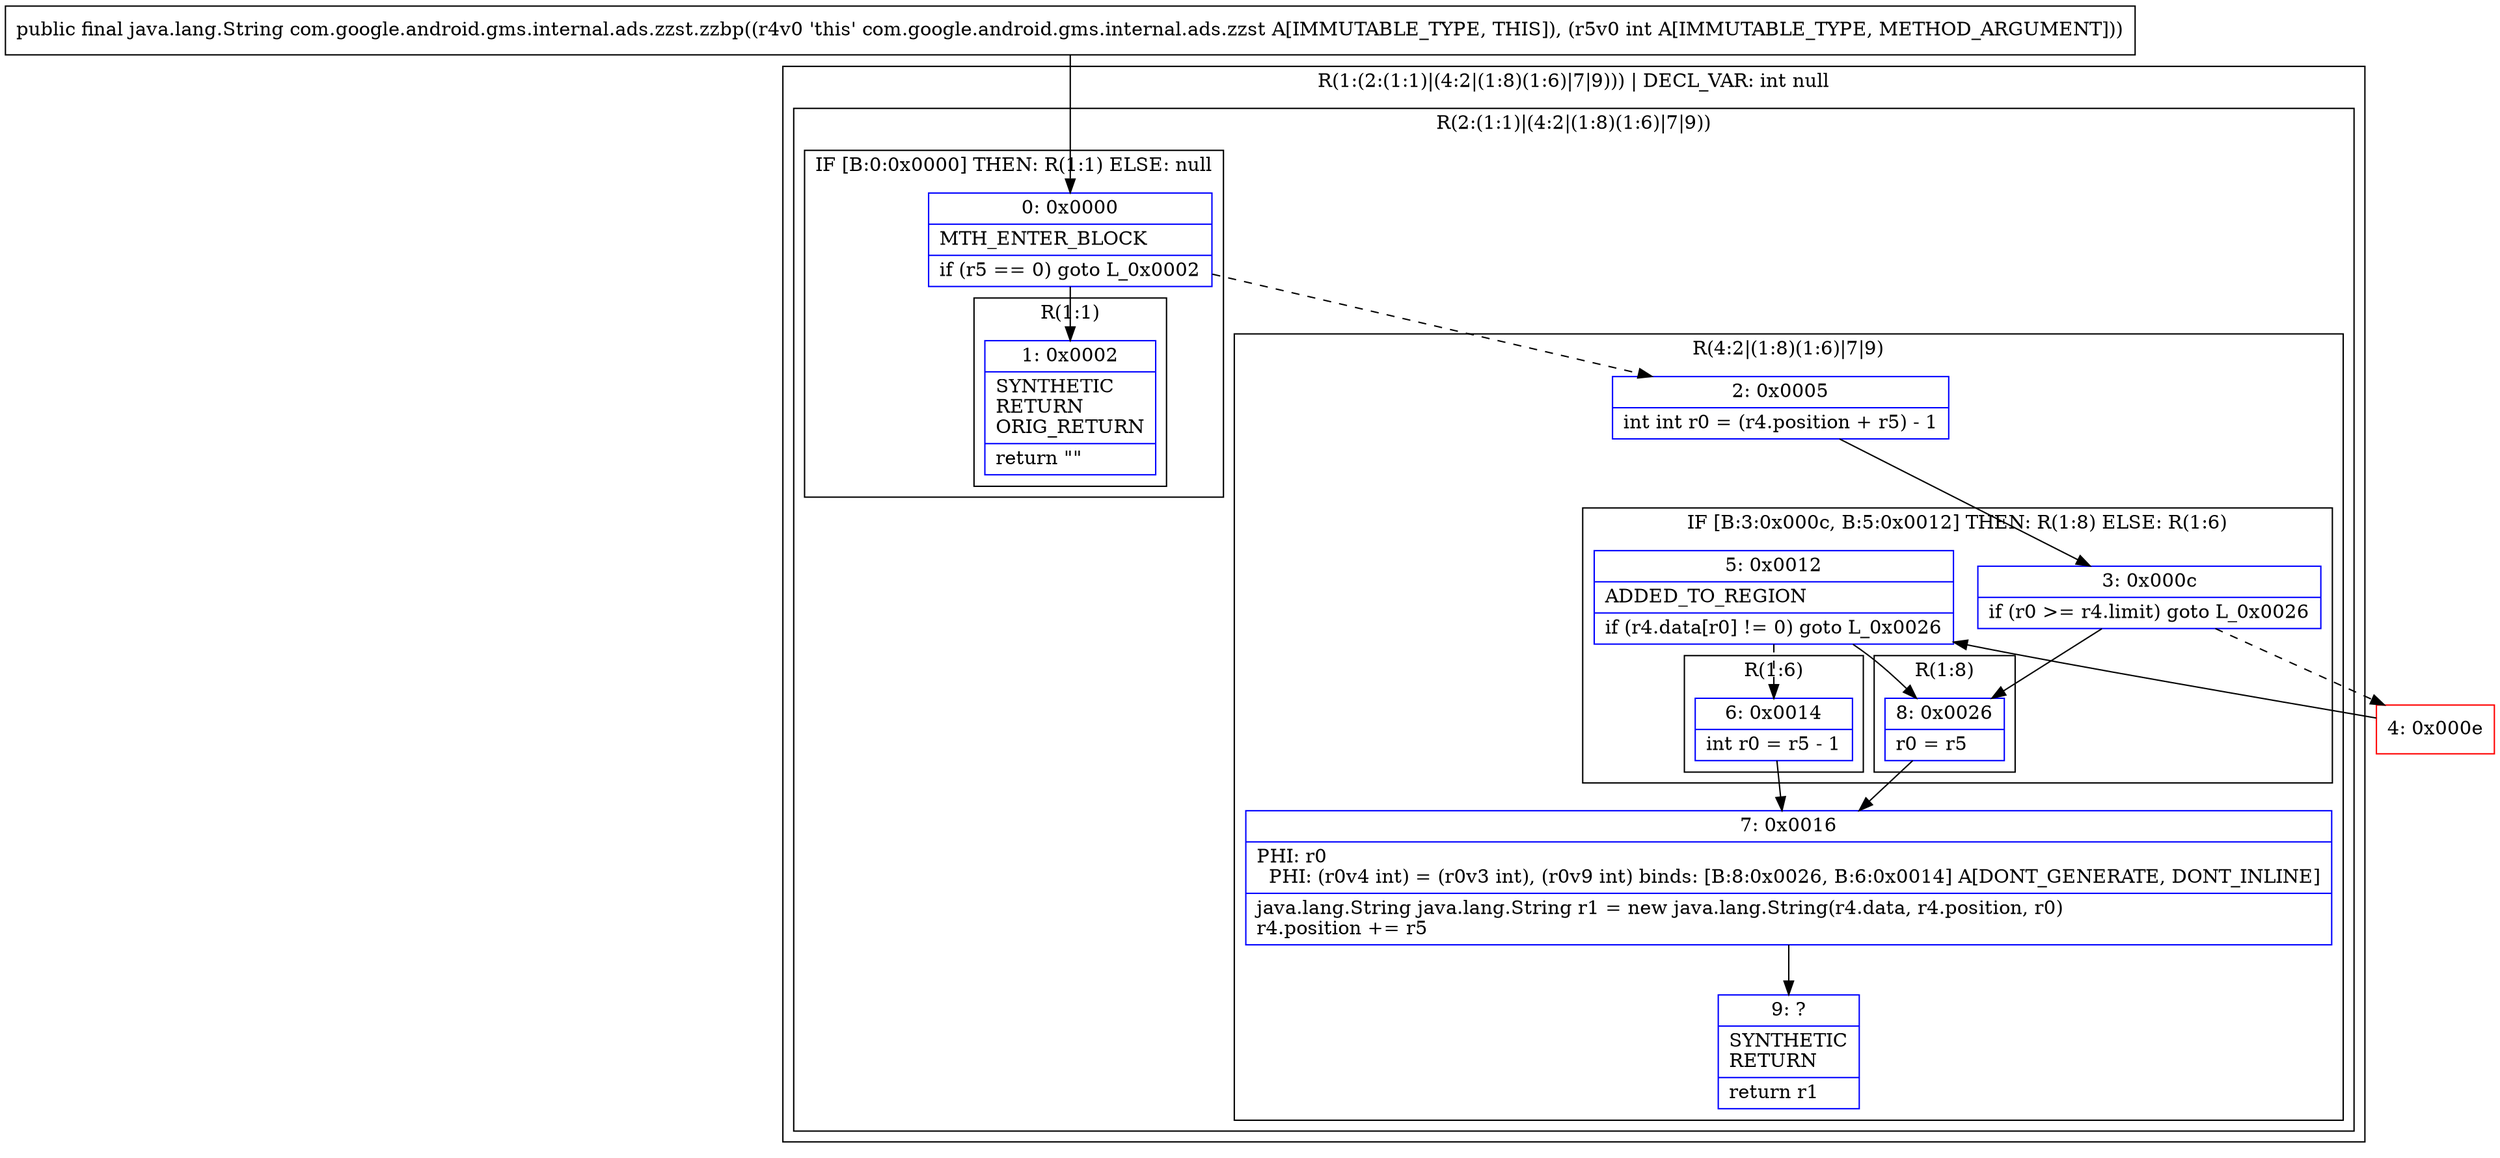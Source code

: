 digraph "CFG forcom.google.android.gms.internal.ads.zzst.zzbp(I)Ljava\/lang\/String;" {
subgraph cluster_Region_246604417 {
label = "R(1:(2:(1:1)|(4:2|(1:8)(1:6)|7|9))) | DECL_VAR: int null\l";
node [shape=record,color=blue];
subgraph cluster_Region_442819811 {
label = "R(2:(1:1)|(4:2|(1:8)(1:6)|7|9))";
node [shape=record,color=blue];
subgraph cluster_IfRegion_1721568864 {
label = "IF [B:0:0x0000] THEN: R(1:1) ELSE: null";
node [shape=record,color=blue];
Node_0 [shape=record,label="{0\:\ 0x0000|MTH_ENTER_BLOCK\l|if (r5 == 0) goto L_0x0002\l}"];
subgraph cluster_Region_561310904 {
label = "R(1:1)";
node [shape=record,color=blue];
Node_1 [shape=record,label="{1\:\ 0x0002|SYNTHETIC\lRETURN\lORIG_RETURN\l|return \"\"\l}"];
}
}
subgraph cluster_Region_2007413498 {
label = "R(4:2|(1:8)(1:6)|7|9)";
node [shape=record,color=blue];
Node_2 [shape=record,label="{2\:\ 0x0005|int int r0 = (r4.position + r5) \- 1\l}"];
subgraph cluster_IfRegion_1990735634 {
label = "IF [B:3:0x000c, B:5:0x0012] THEN: R(1:8) ELSE: R(1:6)";
node [shape=record,color=blue];
Node_3 [shape=record,label="{3\:\ 0x000c|if (r0 \>= r4.limit) goto L_0x0026\l}"];
Node_5 [shape=record,label="{5\:\ 0x0012|ADDED_TO_REGION\l|if (r4.data[r0] != 0) goto L_0x0026\l}"];
subgraph cluster_Region_1314841810 {
label = "R(1:8)";
node [shape=record,color=blue];
Node_8 [shape=record,label="{8\:\ 0x0026|r0 = r5\l}"];
}
subgraph cluster_Region_824589203 {
label = "R(1:6)";
node [shape=record,color=blue];
Node_6 [shape=record,label="{6\:\ 0x0014|int r0 = r5 \- 1\l}"];
}
}
Node_7 [shape=record,label="{7\:\ 0x0016|PHI: r0 \l  PHI: (r0v4 int) = (r0v3 int), (r0v9 int) binds: [B:8:0x0026, B:6:0x0014] A[DONT_GENERATE, DONT_INLINE]\l|java.lang.String java.lang.String r1 = new java.lang.String(r4.data, r4.position, r0)\lr4.position += r5\l}"];
Node_9 [shape=record,label="{9\:\ ?|SYNTHETIC\lRETURN\l|return r1\l}"];
}
}
}
Node_4 [shape=record,color=red,label="{4\:\ 0x000e}"];
MethodNode[shape=record,label="{public final java.lang.String com.google.android.gms.internal.ads.zzst.zzbp((r4v0 'this' com.google.android.gms.internal.ads.zzst A[IMMUTABLE_TYPE, THIS]), (r5v0 int A[IMMUTABLE_TYPE, METHOD_ARGUMENT])) }"];
MethodNode -> Node_0;
Node_0 -> Node_1;
Node_0 -> Node_2[style=dashed];
Node_2 -> Node_3;
Node_3 -> Node_4[style=dashed];
Node_3 -> Node_8;
Node_5 -> Node_6[style=dashed];
Node_5 -> Node_8;
Node_8 -> Node_7;
Node_6 -> Node_7;
Node_7 -> Node_9;
Node_4 -> Node_5;
}

